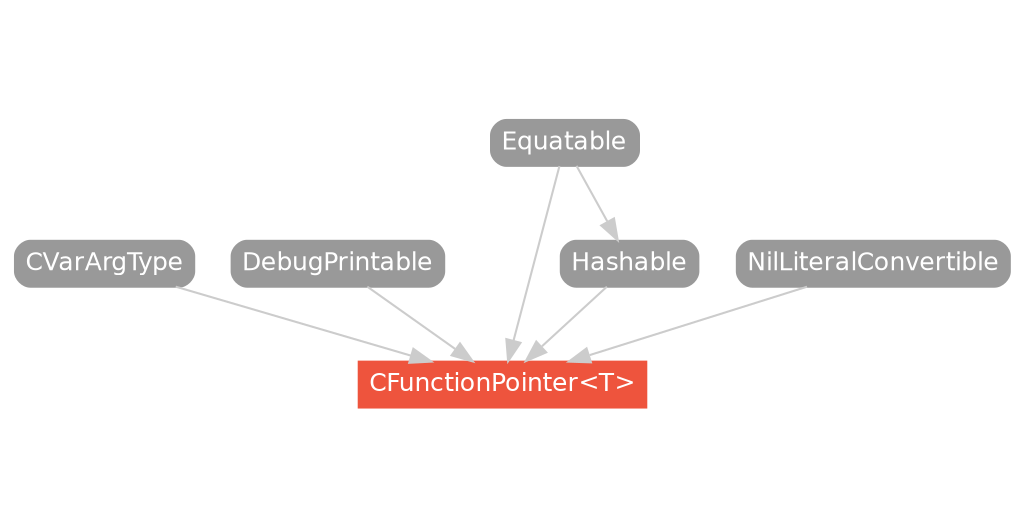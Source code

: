 strict digraph "CFunctionPointer<T> - Type Hierarchy - SwiftDoc.org" {
    pad="0.1,0.8"
    node [shape=box, style="filled,rounded", color="#999999", fillcolor="#999999", fontcolor=white, fontname=Helvetica, fontnames="Helvetica,sansserif", fontsize=12, margin="0.07,0.05", height="0.3"]
    edge [color="#cccccc"]
    "CFunctionPointer<T>" [URL="/type/CFunctionPointer/", style="filled", fillcolor="#ee543d", color="#ee543d"]
    "CVarArgType" [URL="/protocol/CVarArgType/"]
    "DebugPrintable" [URL="/protocol/DebugPrintable/"]
    "Equatable" [URL="/protocol/Equatable/"]
    "Hashable" [URL="/protocol/Hashable/"]
    "NilLiteralConvertible" [URL="/protocol/NilLiteralConvertible/"]    "Equatable" -> "CFunctionPointer<T>"
    "Hashable" -> "CFunctionPointer<T>"
    "NilLiteralConvertible" -> "CFunctionPointer<T>"
    "DebugPrintable" -> "CFunctionPointer<T>"
    "CVarArgType" -> "CFunctionPointer<T>"
    "Equatable" -> "Hashable"
    subgraph Types {
        rank = max; "CFunctionPointer<T>";
    }
}
